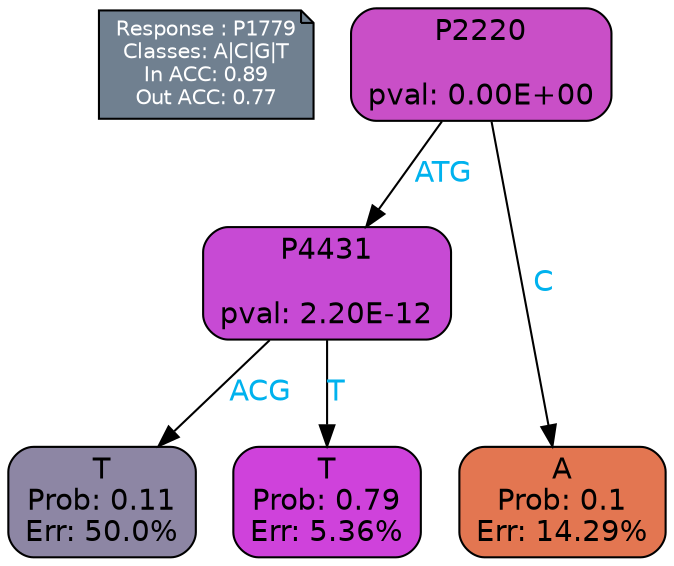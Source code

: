 digraph Tree {
node [shape=box, style="filled, rounded", color="black", fontname=helvetica] ;
graph [ranksep=equally, splines=polylines, bgcolor=transparent, dpi=600] ;
edge [fontname=helvetica] ;
LEGEND [label="Response : P1779
Classes: A|C|G|T
In ACC: 0.89
Out ACC: 0.77
",shape=note,align=left,style=filled,fillcolor="slategray",fontcolor="white",fontsize=10];1 [label="P2220

pval: 0.00E+00", fillcolor="#c94fc7"] ;
2 [label="P4431

pval: 2.20E-12", fillcolor="#c74ad4"] ;
3 [label="T
Prob: 0.11
Err: 50.0%", fillcolor="#8d86a4"] ;
4 [label="T
Prob: 0.79
Err: 5.36%", fillcolor="#cf42db"] ;
5 [label="A
Prob: 0.1
Err: 14.29%", fillcolor="#e37651"] ;
1 -> 2 [label="ATG",fontcolor=deepskyblue2] ;
1 -> 5 [label="C",fontcolor=deepskyblue2] ;
2 -> 3 [label="ACG",fontcolor=deepskyblue2] ;
2 -> 4 [label="T",fontcolor=deepskyblue2] ;
{rank = same; 3;4;5;}{rank = same; LEGEND;1;}}